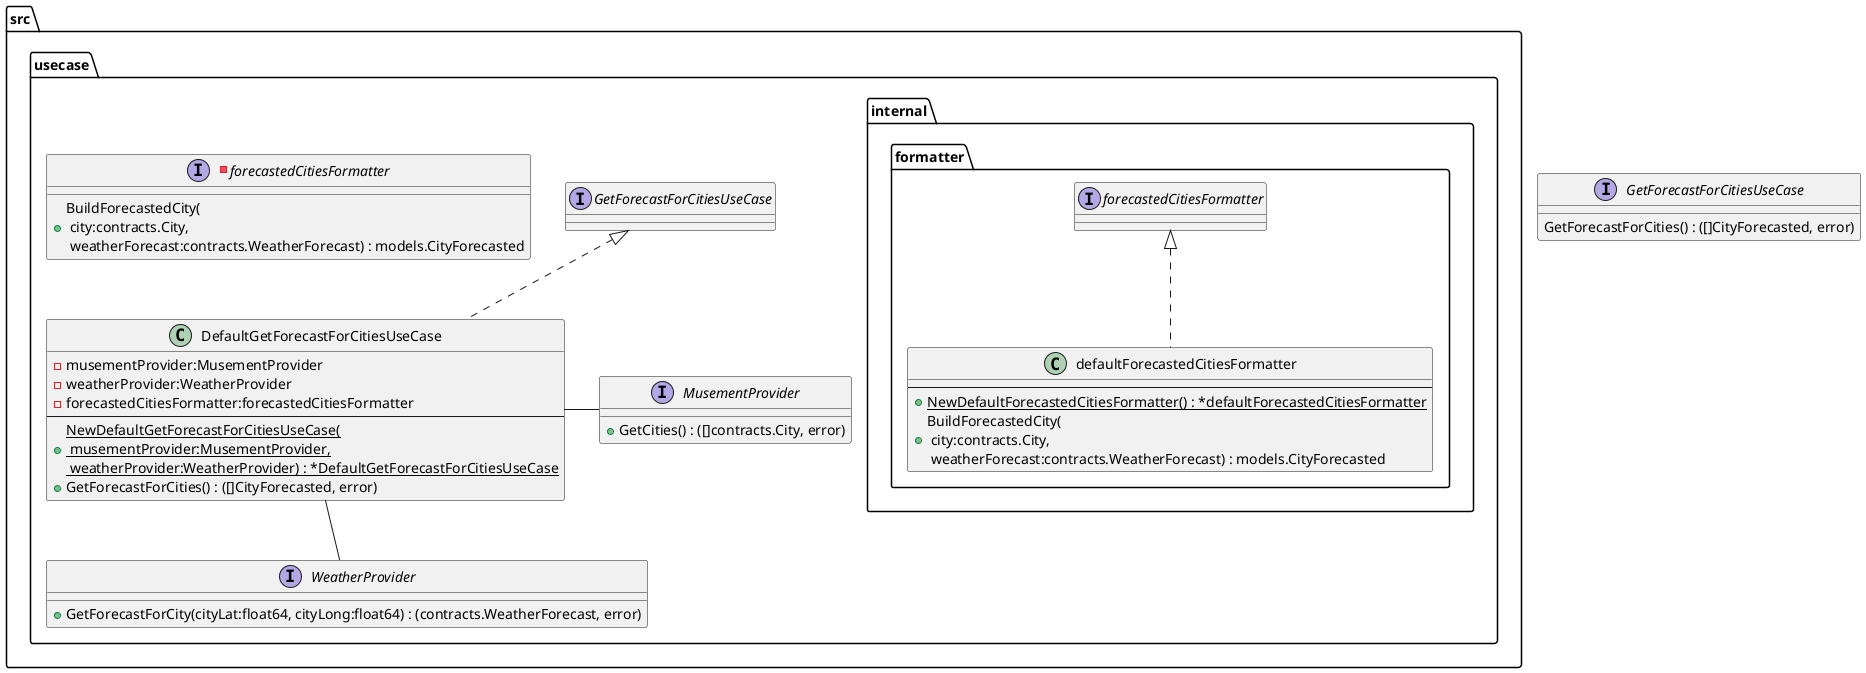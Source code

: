 @startuml

interface GetForecastForCitiesUseCase {
    GetForecastForCities() : ([]CityForecasted, error)
}

package "src.usecase" {
    class DefaultGetForecastForCitiesUseCase implements GetForecastForCitiesUseCase {
        - musementProvider:MusementProvider
        - weatherProvider:WeatherProvider
        - forecastedCitiesFormatter:forecastedCitiesFormatter
        ---
        + {static} NewDefaultGetForecastForCitiesUseCase(\n musementProvider:MusementProvider,\n weatherProvider:WeatherProvider) : *DefaultGetForecastForCitiesUseCase
        + GetForecastForCities() : ([]CityForecasted, error)
    }

    interface MusementProvider {
        + GetCities() : ([]contracts.City, error)
    }

    interface WeatherProvider {
        + GetForecastForCity(cityLat:float64, cityLong:float64) : (contracts.WeatherForecast, error)
    }

    -interface forecastedCitiesFormatter {
        + BuildForecastedCity(\n city:contracts.City,\n weatherForecast:contracts.WeatherForecast) : models.CityForecasted
    }

    package "internal.formatter" {
        class defaultForecastedCitiesFormatter implements forecastedCitiesFormatter {
            ---
            + {static} NewDefaultForecastedCitiesFormatter() : *defaultForecastedCitiesFormatter
            + BuildForecastedCity(\n city:contracts.City,\n weatherForecast:contracts.WeatherForecast) : models.CityForecasted
        }
    }
}

DefaultGetForecastForCitiesUseCase - MusementProvider
DefaultGetForecastForCitiesUseCase -- WeatherProvider

@enduml
